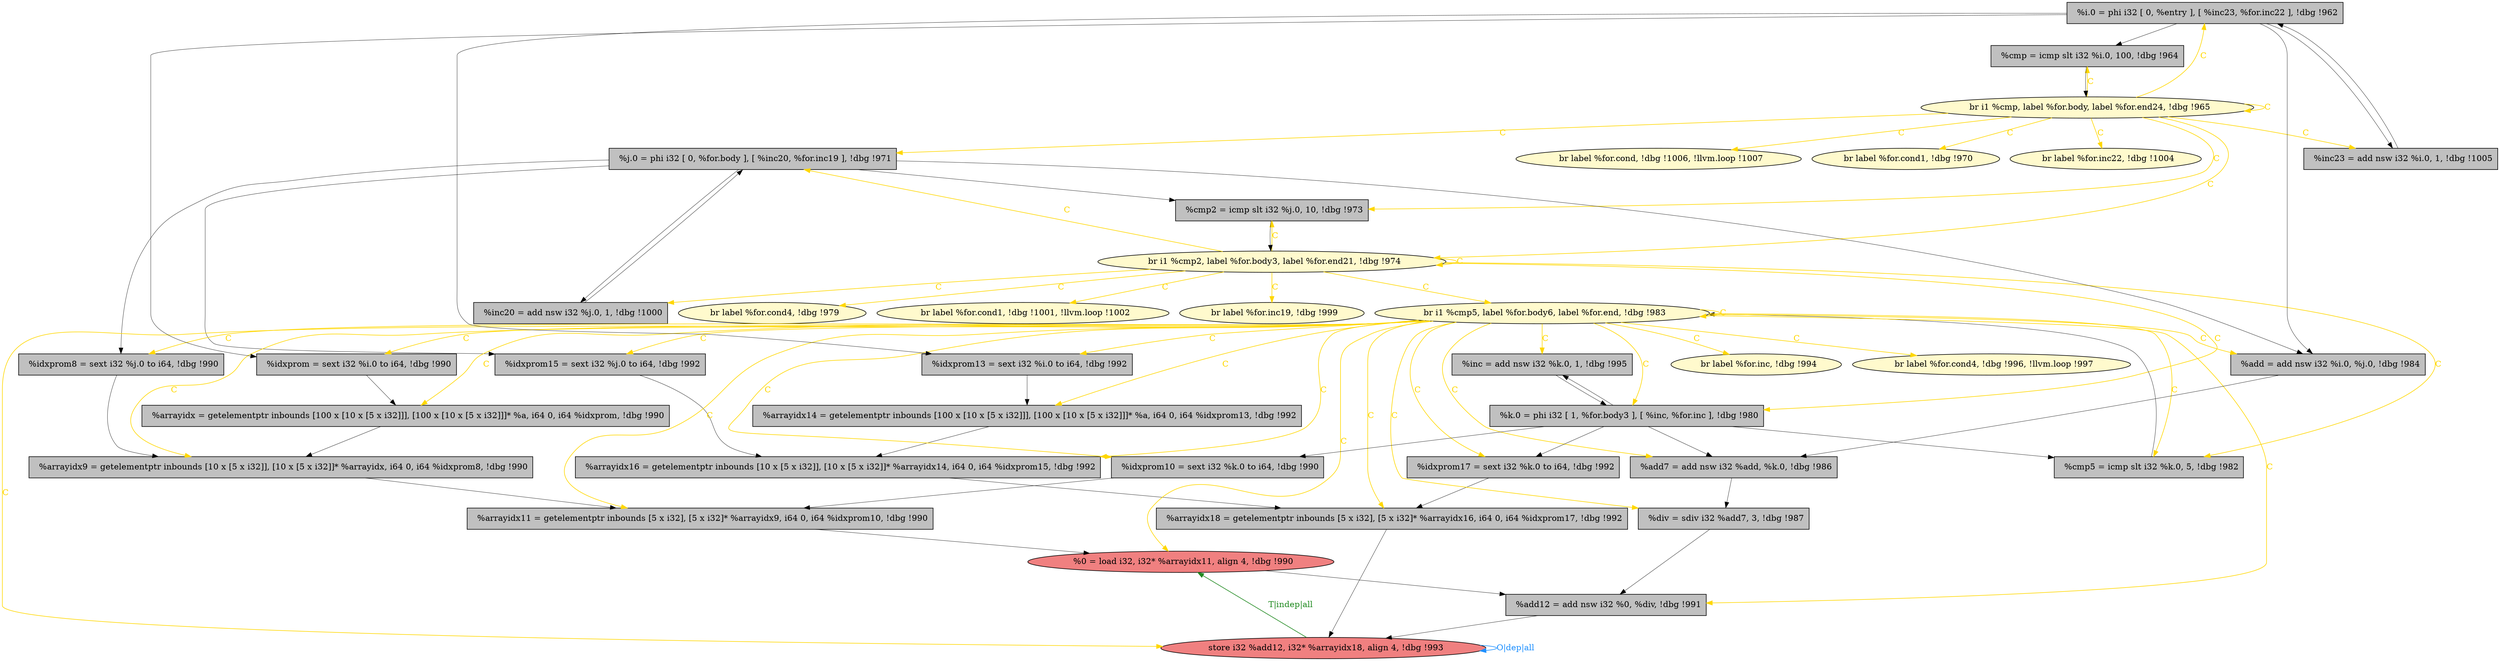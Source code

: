 
digraph G {


node341 [fillcolor=grey,label="  %idxprom = sext i32 %i.0 to i64, !dbg !990",shape=rectangle,style=filled ]
node362 [fillcolor=grey,label="  %arrayidx18 = getelementptr inbounds [5 x i32], [5 x i32]* %arrayidx16, i64 0, i64 %idxprom17, !dbg !992",shape=rectangle,style=filled ]
node335 [fillcolor=grey,label="  %idxprom17 = sext i32 %k.0 to i64, !dbg !992",shape=rectangle,style=filled ]
node349 [fillcolor=grey,label="  %div = sdiv i32 %add7, 3, !dbg !987",shape=rectangle,style=filled ]
node334 [fillcolor=lemonchiffon,label="  br label %for.cond4, !dbg !979",shape=ellipse,style=filled ]
node340 [fillcolor=grey,label="  %inc = add nsw i32 %k.0, 1, !dbg !995",shape=rectangle,style=filled ]
node351 [fillcolor=grey,label="  %idxprom15 = sext i32 %j.0 to i64, !dbg !992",shape=rectangle,style=filled ]
node339 [fillcolor=lemonchiffon,label="  br i1 %cmp, label %for.body, label %for.end24, !dbg !965",shape=ellipse,style=filled ]
node332 [fillcolor=grey,label="  %arrayidx16 = getelementptr inbounds [10 x [5 x i32]], [10 x [5 x i32]]* %arrayidx14, i64 0, i64 %idxprom15, !dbg !992",shape=rectangle,style=filled ]
node357 [fillcolor=lemonchiffon,label="  br i1 %cmp2, label %for.body3, label %for.end21, !dbg !974",shape=ellipse,style=filled ]
node346 [fillcolor=grey,label="  %inc23 = add nsw i32 %i.0, 1, !dbg !1005",shape=rectangle,style=filled ]
node338 [fillcolor=grey,label="  %cmp5 = icmp slt i32 %k.0, 5, !dbg !982",shape=rectangle,style=filled ]
node326 [fillcolor=lightcoral,label="  store i32 %add12, i32* %arrayidx18, align 4, !dbg !993",shape=ellipse,style=filled ]
node352 [fillcolor=grey,label="  %j.0 = phi i32 [ 0, %for.body ], [ %inc20, %for.inc19 ], !dbg !971",shape=rectangle,style=filled ]
node360 [fillcolor=lemonchiffon,label="  br label %for.inc, !dbg !994",shape=ellipse,style=filled ]
node337 [fillcolor=grey,label="  %arrayidx14 = getelementptr inbounds [100 x [10 x [5 x i32]]], [100 x [10 x [5 x i32]]]* %a, i64 0, i64 %idxprom13, !dbg !992",shape=rectangle,style=filled ]
node355 [fillcolor=lemonchiffon,label="  br label %for.cond1, !dbg !1001, !llvm.loop !1002",shape=ellipse,style=filled ]
node336 [fillcolor=grey,label="  %add7 = add nsw i32 %add, %k.0, !dbg !986",shape=rectangle,style=filled ]
node328 [fillcolor=grey,label="  %inc20 = add nsw i32 %j.0, 1, !dbg !1000",shape=rectangle,style=filled ]
node347 [fillcolor=grey,label="  %arrayidx11 = getelementptr inbounds [5 x i32], [5 x i32]* %arrayidx9, i64 0, i64 %idxprom10, !dbg !990",shape=rectangle,style=filled ]
node333 [fillcolor=lemonchiffon,label="  br label %for.cond, !dbg !1006, !llvm.loop !1007",shape=ellipse,style=filled ]
node345 [fillcolor=lemonchiffon,label="  br label %for.inc19, !dbg !999",shape=ellipse,style=filled ]
node348 [fillcolor=grey,label="  %cmp = icmp slt i32 %i.0, 100, !dbg !964",shape=rectangle,style=filled ]
node329 [fillcolor=lemonchiffon,label="  br label %for.cond1, !dbg !970",shape=ellipse,style=filled ]
node342 [fillcolor=lemonchiffon,label="  br i1 %cmp5, label %for.body6, label %for.end, !dbg !983",shape=ellipse,style=filled ]
node327 [fillcolor=grey,label="  %idxprom13 = sext i32 %i.0 to i64, !dbg !992",shape=rectangle,style=filled ]
node343 [fillcolor=lemonchiffon,label="  br label %for.cond4, !dbg !996, !llvm.loop !997",shape=ellipse,style=filled ]
node356 [fillcolor=grey,label="  %add = add nsw i32 %i.0, %j.0, !dbg !984",shape=rectangle,style=filled ]
node331 [fillcolor=grey,label="  %i.0 = phi i32 [ 0, %entry ], [ %inc23, %for.inc22 ], !dbg !962",shape=rectangle,style=filled ]
node344 [fillcolor=lightcoral,label="  %0 = load i32, i32* %arrayidx11, align 4, !dbg !990",shape=ellipse,style=filled ]
node363 [fillcolor=grey,label="  %add12 = add nsw i32 %0, %div, !dbg !991",shape=rectangle,style=filled ]
node350 [fillcolor=grey,label="  %k.0 = phi i32 [ 1, %for.body3 ], [ %inc, %for.inc ], !dbg !980",shape=rectangle,style=filled ]
node353 [fillcolor=grey,label="  %cmp2 = icmp slt i32 %j.0, 10, !dbg !973",shape=rectangle,style=filled ]
node361 [fillcolor=grey,label="  %idxprom10 = sext i32 %k.0 to i64, !dbg !990",shape=rectangle,style=filled ]
node330 [fillcolor=lemonchiffon,label="  br label %for.inc22, !dbg !1004",shape=ellipse,style=filled ]
node354 [fillcolor=grey,label="  %arrayidx9 = getelementptr inbounds [10 x [5 x i32]], [10 x [5 x i32]]* %arrayidx, i64 0, i64 %idxprom8, !dbg !990",shape=rectangle,style=filled ]
node358 [fillcolor=grey,label="  %arrayidx = getelementptr inbounds [100 x [10 x [5 x i32]]], [100 x [10 x [5 x i32]]]* %a, i64 0, i64 %idxprom, !dbg !990",shape=rectangle,style=filled ]
node359 [fillcolor=grey,label="  %idxprom8 = sext i32 %j.0 to i64, !dbg !990",shape=rectangle,style=filled ]

node342->node343 [style=solid,color=gold,label="C",penwidth=1.0,fontcolor=gold ]
node342->node340 [style=solid,color=gold,label="C",penwidth=1.0,fontcolor=gold ]
node357->node355 [style=solid,color=gold,label="C",penwidth=1.0,fontcolor=gold ]
node351->node332 [style=solid,color=black,label="",penwidth=0.5,fontcolor=black ]
node331->node356 [style=solid,color=black,label="",penwidth=0.5,fontcolor=black ]
node342->node332 [style=solid,color=gold,label="C",penwidth=1.0,fontcolor=gold ]
node331->node346 [style=solid,color=black,label="",penwidth=0.5,fontcolor=black ]
node342->node326 [style=solid,color=gold,label="C",penwidth=1.0,fontcolor=gold ]
node350->node338 [style=solid,color=black,label="",penwidth=0.5,fontcolor=black ]
node339->node346 [style=solid,color=gold,label="C",penwidth=1.0,fontcolor=gold ]
node339->node348 [style=solid,color=gold,label="C",penwidth=1.0,fontcolor=gold ]
node349->node363 [style=solid,color=black,label="",penwidth=0.5,fontcolor=black ]
node350->node335 [style=solid,color=black,label="",penwidth=0.5,fontcolor=black ]
node363->node326 [style=solid,color=black,label="",penwidth=0.5,fontcolor=black ]
node342->node342 [style=solid,color=gold,label="C",penwidth=1.0,fontcolor=gold ]
node331->node327 [style=solid,color=black,label="",penwidth=0.5,fontcolor=black ]
node342->node361 [style=solid,color=gold,label="C",penwidth=1.0,fontcolor=gold ]
node357->node350 [style=solid,color=gold,label="C",penwidth=1.0,fontcolor=gold ]
node331->node348 [style=solid,color=black,label="",penwidth=0.5,fontcolor=black ]
node347->node344 [style=solid,color=black,label="",penwidth=0.5,fontcolor=black ]
node342->node335 [style=solid,color=gold,label="C",penwidth=1.0,fontcolor=gold ]
node342->node359 [style=solid,color=gold,label="C",penwidth=1.0,fontcolor=gold ]
node339->node339 [style=solid,color=gold,label="C",penwidth=1.0,fontcolor=gold ]
node340->node350 [style=solid,color=black,label="",penwidth=0.5,fontcolor=black ]
node342->node338 [style=solid,color=gold,label="C",penwidth=1.0,fontcolor=gold ]
node342->node349 [style=solid,color=gold,label="C",penwidth=1.0,fontcolor=gold ]
node352->node328 [style=solid,color=black,label="",penwidth=0.5,fontcolor=black ]
node342->node350 [style=solid,color=gold,label="C",penwidth=1.0,fontcolor=gold ]
node344->node363 [style=solid,color=black,label="",penwidth=0.5,fontcolor=black ]
node342->node363 [style=solid,color=gold,label="C",penwidth=1.0,fontcolor=gold ]
node341->node358 [style=solid,color=black,label="",penwidth=0.5,fontcolor=black ]
node357->node338 [style=solid,color=gold,label="C",penwidth=1.0,fontcolor=gold ]
node353->node357 [style=solid,color=black,label="",penwidth=0.5,fontcolor=black ]
node352->node351 [style=solid,color=black,label="",penwidth=0.5,fontcolor=black ]
node350->node336 [style=solid,color=black,label="",penwidth=0.5,fontcolor=black ]
node357->node342 [style=solid,color=gold,label="C",penwidth=1.0,fontcolor=gold ]
node346->node331 [style=solid,color=black,label="",penwidth=0.5,fontcolor=black ]
node352->node356 [style=solid,color=black,label="",penwidth=0.5,fontcolor=black ]
node342->node337 [style=solid,color=gold,label="C",penwidth=1.0,fontcolor=gold ]
node326->node326 [style=solid,color=dodgerblue,label="O|dep|all",penwidth=1.0,fontcolor=dodgerblue ]
node350->node361 [style=solid,color=black,label="",penwidth=0.5,fontcolor=black ]
node357->node357 [style=solid,color=gold,label="C",penwidth=1.0,fontcolor=gold ]
node339->node352 [style=solid,color=gold,label="C",penwidth=1.0,fontcolor=gold ]
node336->node349 [style=solid,color=black,label="",penwidth=0.5,fontcolor=black ]
node331->node341 [style=solid,color=black,label="",penwidth=0.5,fontcolor=black ]
node357->node334 [style=solid,color=gold,label="C",penwidth=1.0,fontcolor=gold ]
node354->node347 [style=solid,color=black,label="",penwidth=0.5,fontcolor=black ]
node348->node339 [style=solid,color=black,label="",penwidth=0.5,fontcolor=black ]
node357->node328 [style=solid,color=gold,label="C",penwidth=1.0,fontcolor=gold ]
node357->node353 [style=solid,color=gold,label="C",penwidth=1.0,fontcolor=gold ]
node342->node327 [style=solid,color=gold,label="C",penwidth=1.0,fontcolor=gold ]
node342->node351 [style=solid,color=gold,label="C",penwidth=1.0,fontcolor=gold ]
node361->node347 [style=solid,color=black,label="",penwidth=0.5,fontcolor=black ]
node339->node330 [style=solid,color=gold,label="C",penwidth=1.0,fontcolor=gold ]
node338->node342 [style=solid,color=black,label="",penwidth=0.5,fontcolor=black ]
node350->node340 [style=solid,color=black,label="",penwidth=0.5,fontcolor=black ]
node326->node344 [style=solid,color=forestgreen,label="T|indep|all",penwidth=1.0,fontcolor=forestgreen ]
node357->node352 [style=solid,color=gold,label="C",penwidth=1.0,fontcolor=gold ]
node342->node356 [style=solid,color=gold,label="C",penwidth=1.0,fontcolor=gold ]
node327->node337 [style=solid,color=black,label="",penwidth=0.5,fontcolor=black ]
node335->node362 [style=solid,color=black,label="",penwidth=0.5,fontcolor=black ]
node342->node341 [style=solid,color=gold,label="C",penwidth=1.0,fontcolor=gold ]
node332->node362 [style=solid,color=black,label="",penwidth=0.5,fontcolor=black ]
node339->node357 [style=solid,color=gold,label="C",penwidth=1.0,fontcolor=gold ]
node359->node354 [style=solid,color=black,label="",penwidth=0.5,fontcolor=black ]
node328->node352 [style=solid,color=black,label="",penwidth=0.5,fontcolor=black ]
node358->node354 [style=solid,color=black,label="",penwidth=0.5,fontcolor=black ]
node337->node332 [style=solid,color=black,label="",penwidth=0.5,fontcolor=black ]
node339->node329 [style=solid,color=gold,label="C",penwidth=1.0,fontcolor=gold ]
node357->node345 [style=solid,color=gold,label="C",penwidth=1.0,fontcolor=gold ]
node342->node347 [style=solid,color=gold,label="C",penwidth=1.0,fontcolor=gold ]
node352->node353 [style=solid,color=black,label="",penwidth=0.5,fontcolor=black ]
node356->node336 [style=solid,color=black,label="",penwidth=0.5,fontcolor=black ]
node342->node336 [style=solid,color=gold,label="C",penwidth=1.0,fontcolor=gold ]
node342->node354 [style=solid,color=gold,label="C",penwidth=1.0,fontcolor=gold ]
node352->node359 [style=solid,color=black,label="",penwidth=0.5,fontcolor=black ]
node339->node331 [style=solid,color=gold,label="C",penwidth=1.0,fontcolor=gold ]
node342->node360 [style=solid,color=gold,label="C",penwidth=1.0,fontcolor=gold ]
node342->node358 [style=solid,color=gold,label="C",penwidth=1.0,fontcolor=gold ]
node339->node333 [style=solid,color=gold,label="C",penwidth=1.0,fontcolor=gold ]
node342->node344 [style=solid,color=gold,label="C",penwidth=1.0,fontcolor=gold ]
node339->node353 [style=solid,color=gold,label="C",penwidth=1.0,fontcolor=gold ]
node342->node362 [style=solid,color=gold,label="C",penwidth=1.0,fontcolor=gold ]
node362->node326 [style=solid,color=black,label="",penwidth=0.5,fontcolor=black ]


}
